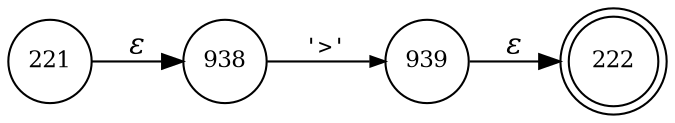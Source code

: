 digraph ATN {
rankdir=LR;
s222[fontsize=11, label="222", shape=doublecircle, fixedsize=true, width=.6];
s938[fontsize=11,label="938", shape=circle, fixedsize=true, width=.55, peripheries=1];
s939[fontsize=11,label="939", shape=circle, fixedsize=true, width=.55, peripheries=1];
s221[fontsize=11,label="221", shape=circle, fixedsize=true, width=.55, peripheries=1];
s221 -> s938 [fontname="Times-Italic", label="&epsilon;"];
s938 -> s939 [fontsize=11, fontname="Courier", arrowsize=.7, label = "'>'", arrowhead = normal];
s939 -> s222 [fontname="Times-Italic", label="&epsilon;"];
}